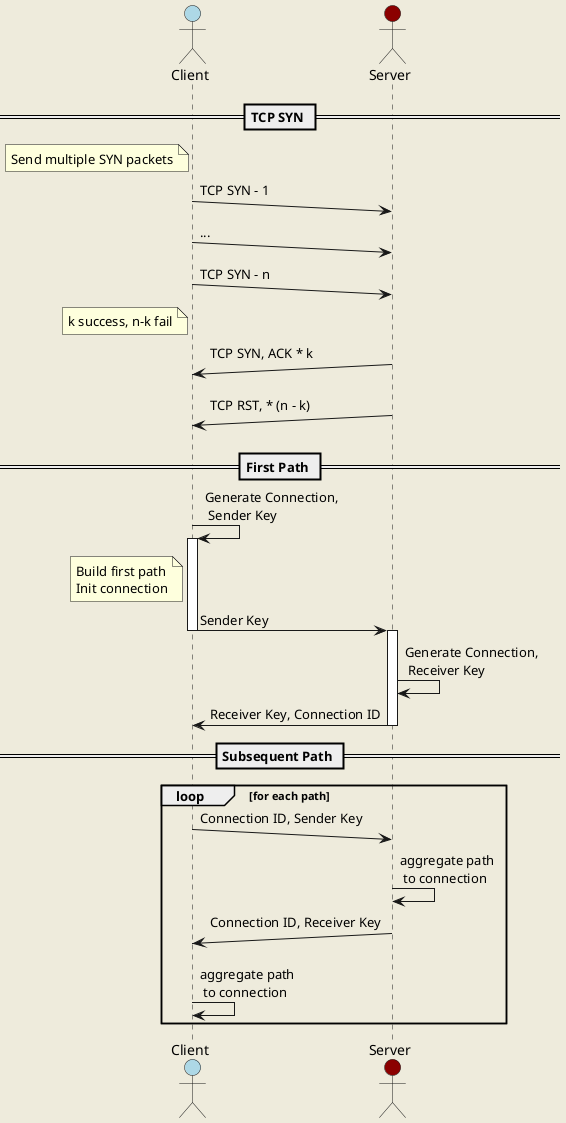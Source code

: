 @startuml

skinparam classAttributeIconSize 0
skinparam BackgroundColor #eeebdc

actor "Client" as client #lightblue
actor "Server" as server #DarkRed
== TCP SYN ==
note left of client
Send multiple SYN packets
end note
client ->(10) server : TCP SYN - 1
client ->(10) server : ...
client ->(10) server : TCP SYN - n

note left of client
k success, n-k fail
end note
server ->(10) client : TCP SYN, ACK * k
server ->(10) client : TCP RST, * (n - k)

== First Path ==

client -> client : Generate Connection,\n Sender Key
activate client
note left of client
Build first path
Init connection
end note
client -> server : Sender Key
deactivate client
activate server
server -> server : Generate Connection,\n Receiver Key
server -> client : Receiver Key, Connection ID
deactivate server

== Subsequent Path ==
loop for each path
client ->(10) server: Connection ID, Sender Key
server -> server: aggregate path\n to connection
server ->(10) client: Connection ID, Receiver Key
client -> client: aggregate path\n to connection
end

@enduml